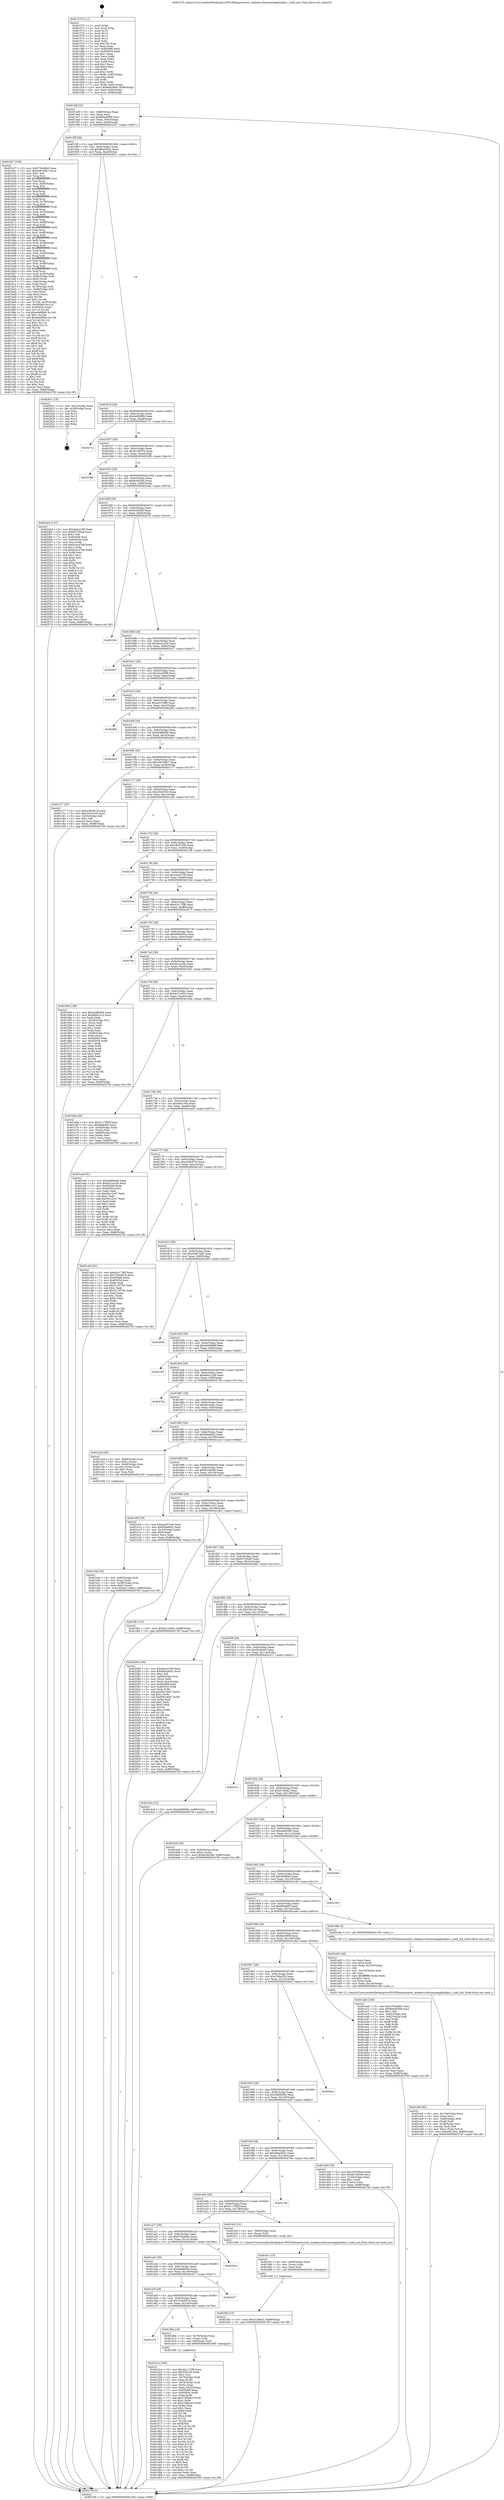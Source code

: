 digraph "0x401570" {
  label = "0x401570 (/mnt/c/Users/mathe/Desktop/tcc/POCII/binaries/extr_nodemcu-firmwareappluallex.c_luaX_init_Final-ollvm.out::main(0))"
  labelloc = "t"
  node[shape=record]

  Entry [label="",width=0.3,height=0.3,shape=circle,fillcolor=black,style=filled]
  "0x4015df" [label="{
     0x4015df [32]\l
     | [instrs]\l
     &nbsp;&nbsp;0x4015df \<+6\>: mov -0x88(%rbp),%eax\l
     &nbsp;&nbsp;0x4015e5 \<+2\>: mov %eax,%ecx\l
     &nbsp;&nbsp;0x4015e7 \<+6\>: sub $0x804e8389,%ecx\l
     &nbsp;&nbsp;0x4015ed \<+6\>: mov %eax,-0x9c(%rbp)\l
     &nbsp;&nbsp;0x4015f3 \<+6\>: mov %ecx,-0xa0(%rbp)\l
     &nbsp;&nbsp;0x4015f9 \<+6\>: je 0000000000401b27 \<main+0x5b7\>\l
  }"]
  "0x401b27" [label="{
     0x401b27 [336]\l
     | [instrs]\l
     &nbsp;&nbsp;0x401b27 \<+5\>: mov $0x576cb6b0,%eax\l
     &nbsp;&nbsp;0x401b2c \<+5\>: mov $0xb3b7d9e7,%ecx\l
     &nbsp;&nbsp;0x401b31 \<+2\>: mov $0x1,%dl\l
     &nbsp;&nbsp;0x401b33 \<+3\>: mov %rsp,%rsi\l
     &nbsp;&nbsp;0x401b36 \<+4\>: add $0xfffffffffffffff0,%rsi\l
     &nbsp;&nbsp;0x401b3a \<+3\>: mov %rsi,%rsp\l
     &nbsp;&nbsp;0x401b3d \<+4\>: mov %rsi,-0x80(%rbp)\l
     &nbsp;&nbsp;0x401b41 \<+3\>: mov %rsp,%rsi\l
     &nbsp;&nbsp;0x401b44 \<+4\>: add $0xfffffffffffffff0,%rsi\l
     &nbsp;&nbsp;0x401b48 \<+3\>: mov %rsi,%rsp\l
     &nbsp;&nbsp;0x401b4b \<+3\>: mov %rsp,%rdi\l
     &nbsp;&nbsp;0x401b4e \<+4\>: add $0xfffffffffffffff0,%rdi\l
     &nbsp;&nbsp;0x401b52 \<+3\>: mov %rdi,%rsp\l
     &nbsp;&nbsp;0x401b55 \<+4\>: mov %rdi,-0x78(%rbp)\l
     &nbsp;&nbsp;0x401b59 \<+3\>: mov %rsp,%rdi\l
     &nbsp;&nbsp;0x401b5c \<+4\>: add $0xfffffffffffffff0,%rdi\l
     &nbsp;&nbsp;0x401b60 \<+3\>: mov %rdi,%rsp\l
     &nbsp;&nbsp;0x401b63 \<+4\>: mov %rdi,-0x70(%rbp)\l
     &nbsp;&nbsp;0x401b67 \<+3\>: mov %rsp,%rdi\l
     &nbsp;&nbsp;0x401b6a \<+4\>: add $0xfffffffffffffff0,%rdi\l
     &nbsp;&nbsp;0x401b6e \<+3\>: mov %rdi,%rsp\l
     &nbsp;&nbsp;0x401b71 \<+4\>: mov %rdi,-0x68(%rbp)\l
     &nbsp;&nbsp;0x401b75 \<+3\>: mov %rsp,%rdi\l
     &nbsp;&nbsp;0x401b78 \<+4\>: add $0xfffffffffffffff0,%rdi\l
     &nbsp;&nbsp;0x401b7c \<+3\>: mov %rdi,%rsp\l
     &nbsp;&nbsp;0x401b7f \<+4\>: mov %rdi,-0x60(%rbp)\l
     &nbsp;&nbsp;0x401b83 \<+3\>: mov %rsp,%rdi\l
     &nbsp;&nbsp;0x401b86 \<+4\>: add $0xfffffffffffffff0,%rdi\l
     &nbsp;&nbsp;0x401b8a \<+3\>: mov %rdi,%rsp\l
     &nbsp;&nbsp;0x401b8d \<+4\>: mov %rdi,-0x58(%rbp)\l
     &nbsp;&nbsp;0x401b91 \<+3\>: mov %rsp,%rdi\l
     &nbsp;&nbsp;0x401b94 \<+4\>: add $0xfffffffffffffff0,%rdi\l
     &nbsp;&nbsp;0x401b98 \<+3\>: mov %rdi,%rsp\l
     &nbsp;&nbsp;0x401b9b \<+4\>: mov %rdi,-0x50(%rbp)\l
     &nbsp;&nbsp;0x401b9f \<+3\>: mov %rsp,%rdi\l
     &nbsp;&nbsp;0x401ba2 \<+4\>: add $0xfffffffffffffff0,%rdi\l
     &nbsp;&nbsp;0x401ba6 \<+3\>: mov %rdi,%rsp\l
     &nbsp;&nbsp;0x401ba9 \<+4\>: mov %rdi,-0x48(%rbp)\l
     &nbsp;&nbsp;0x401bad \<+3\>: mov %rsp,%rdi\l
     &nbsp;&nbsp;0x401bb0 \<+4\>: add $0xfffffffffffffff0,%rdi\l
     &nbsp;&nbsp;0x401bb4 \<+3\>: mov %rdi,%rsp\l
     &nbsp;&nbsp;0x401bb7 \<+4\>: mov %rdi,-0x40(%rbp)\l
     &nbsp;&nbsp;0x401bbb \<+4\>: mov -0x80(%rbp),%rdi\l
     &nbsp;&nbsp;0x401bbf \<+6\>: movl $0x0,(%rdi)\l
     &nbsp;&nbsp;0x401bc5 \<+7\>: mov -0x8c(%rbp),%r8d\l
     &nbsp;&nbsp;0x401bcc \<+3\>: mov %r8d,(%rsi)\l
     &nbsp;&nbsp;0x401bcf \<+4\>: mov -0x78(%rbp),%rdi\l
     &nbsp;&nbsp;0x401bd3 \<+7\>: mov -0x98(%rbp),%r9\l
     &nbsp;&nbsp;0x401bda \<+3\>: mov %r9,(%rdi)\l
     &nbsp;&nbsp;0x401bdd \<+3\>: cmpl $0x2,(%rsi)\l
     &nbsp;&nbsp;0x401be0 \<+4\>: setne %r10b\l
     &nbsp;&nbsp;0x401be4 \<+4\>: and $0x1,%r10b\l
     &nbsp;&nbsp;0x401be8 \<+4\>: mov %r10b,-0x35(%rbp)\l
     &nbsp;&nbsp;0x401bec \<+8\>: mov 0x405068,%r11d\l
     &nbsp;&nbsp;0x401bf4 \<+7\>: mov 0x405054,%ebx\l
     &nbsp;&nbsp;0x401bfb \<+3\>: mov %r11d,%r14d\l
     &nbsp;&nbsp;0x401bfe \<+7\>: sub $0xeda98bfc,%r14d\l
     &nbsp;&nbsp;0x401c05 \<+4\>: sub $0x1,%r14d\l
     &nbsp;&nbsp;0x401c09 \<+7\>: add $0xeda98bfc,%r14d\l
     &nbsp;&nbsp;0x401c10 \<+4\>: imul %r14d,%r11d\l
     &nbsp;&nbsp;0x401c14 \<+4\>: and $0x1,%r11d\l
     &nbsp;&nbsp;0x401c18 \<+4\>: cmp $0x0,%r11d\l
     &nbsp;&nbsp;0x401c1c \<+4\>: sete %r10b\l
     &nbsp;&nbsp;0x401c20 \<+3\>: cmp $0xa,%ebx\l
     &nbsp;&nbsp;0x401c23 \<+4\>: setl %r15b\l
     &nbsp;&nbsp;0x401c27 \<+3\>: mov %r10b,%r12b\l
     &nbsp;&nbsp;0x401c2a \<+4\>: xor $0xff,%r12b\l
     &nbsp;&nbsp;0x401c2e \<+3\>: mov %r15b,%r13b\l
     &nbsp;&nbsp;0x401c31 \<+4\>: xor $0xff,%r13b\l
     &nbsp;&nbsp;0x401c35 \<+3\>: xor $0x1,%dl\l
     &nbsp;&nbsp;0x401c38 \<+3\>: mov %r12b,%sil\l
     &nbsp;&nbsp;0x401c3b \<+4\>: and $0xff,%sil\l
     &nbsp;&nbsp;0x401c3f \<+3\>: and %dl,%r10b\l
     &nbsp;&nbsp;0x401c42 \<+3\>: mov %r13b,%dil\l
     &nbsp;&nbsp;0x401c45 \<+4\>: and $0xff,%dil\l
     &nbsp;&nbsp;0x401c49 \<+3\>: and %dl,%r15b\l
     &nbsp;&nbsp;0x401c4c \<+3\>: or %r10b,%sil\l
     &nbsp;&nbsp;0x401c4f \<+3\>: or %r15b,%dil\l
     &nbsp;&nbsp;0x401c52 \<+3\>: xor %dil,%sil\l
     &nbsp;&nbsp;0x401c55 \<+3\>: or %r13b,%r12b\l
     &nbsp;&nbsp;0x401c58 \<+4\>: xor $0xff,%r12b\l
     &nbsp;&nbsp;0x401c5c \<+3\>: or $0x1,%dl\l
     &nbsp;&nbsp;0x401c5f \<+3\>: and %dl,%r12b\l
     &nbsp;&nbsp;0x401c62 \<+3\>: or %r12b,%sil\l
     &nbsp;&nbsp;0x401c65 \<+4\>: test $0x1,%sil\l
     &nbsp;&nbsp;0x401c69 \<+3\>: cmovne %ecx,%eax\l
     &nbsp;&nbsp;0x401c6c \<+6\>: mov %eax,-0x88(%rbp)\l
     &nbsp;&nbsp;0x401c72 \<+5\>: jmp 000000000040276f \<main+0x11ff\>\l
  }"]
  "0x4015ff" [label="{
     0x4015ff [28]\l
     | [instrs]\l
     &nbsp;&nbsp;0x4015ff \<+5\>: jmp 0000000000401604 \<main+0x94\>\l
     &nbsp;&nbsp;0x401604 \<+6\>: mov -0x9c(%rbp),%eax\l
     &nbsp;&nbsp;0x40160a \<+5\>: sub $0x86a540a2,%eax\l
     &nbsp;&nbsp;0x40160f \<+6\>: mov %eax,-0xa4(%rbp)\l
     &nbsp;&nbsp;0x401615 \<+6\>: je 000000000040261c \<main+0x10ac\>\l
  }"]
  Exit [label="",width=0.3,height=0.3,shape=circle,fillcolor=black,style=filled,peripheries=2]
  "0x40261c" [label="{
     0x40261c [18]\l
     | [instrs]\l
     &nbsp;&nbsp;0x40261c \<+3\>: mov -0x2c(%rbp),%eax\l
     &nbsp;&nbsp;0x40261f \<+4\>: lea -0x28(%rbp),%rsp\l
     &nbsp;&nbsp;0x402623 \<+1\>: pop %rbx\l
     &nbsp;&nbsp;0x402624 \<+2\>: pop %r12\l
     &nbsp;&nbsp;0x402626 \<+2\>: pop %r13\l
     &nbsp;&nbsp;0x402628 \<+2\>: pop %r14\l
     &nbsp;&nbsp;0x40262a \<+2\>: pop %r15\l
     &nbsp;&nbsp;0x40262c \<+1\>: pop %rbp\l
     &nbsp;&nbsp;0x40262d \<+1\>: ret\l
  }"]
  "0x40161b" [label="{
     0x40161b [28]\l
     | [instrs]\l
     &nbsp;&nbsp;0x40161b \<+5\>: jmp 0000000000401620 \<main+0xb0\>\l
     &nbsp;&nbsp;0x401620 \<+6\>: mov -0x9c(%rbp),%eax\l
     &nbsp;&nbsp;0x401626 \<+5\>: sub $0x8a906f8b,%eax\l
     &nbsp;&nbsp;0x40162b \<+6\>: mov %eax,-0xa8(%rbp)\l
     &nbsp;&nbsp;0x401631 \<+6\>: je 000000000040271c \<main+0x11ac\>\l
  }"]
  "0x401fdb" [label="{
     0x401fdb [15]\l
     | [instrs]\l
     &nbsp;&nbsp;0x401fdb \<+10\>: movl $0x4139eb2,-0x88(%rbp)\l
     &nbsp;&nbsp;0x401fe5 \<+5\>: jmp 000000000040276f \<main+0x11ff\>\l
  }"]
  "0x40271c" [label="{
     0x40271c\l
  }", style=dashed]
  "0x401637" [label="{
     0x401637 [28]\l
     | [instrs]\l
     &nbsp;&nbsp;0x401637 \<+5\>: jmp 000000000040163c \<main+0xcc\>\l
     &nbsp;&nbsp;0x40163c \<+6\>: mov -0x9c(%rbp),%eax\l
     &nbsp;&nbsp;0x401642 \<+5\>: sub $0x8c20f253,%eax\l
     &nbsp;&nbsp;0x401647 \<+6\>: mov %eax,-0xac(%rbp)\l
     &nbsp;&nbsp;0x40164d \<+6\>: je 0000000000402386 \<main+0xe16\>\l
  }"]
  "0x401fcc" [label="{
     0x401fcc [15]\l
     | [instrs]\l
     &nbsp;&nbsp;0x401fcc \<+4\>: mov -0x60(%rbp),%rax\l
     &nbsp;&nbsp;0x401fd0 \<+3\>: mov (%rax),%rax\l
     &nbsp;&nbsp;0x401fd3 \<+3\>: mov %rax,%rdi\l
     &nbsp;&nbsp;0x401fd6 \<+5\>: call 0000000000401030 \<free@plt\>\l
     | [calls]\l
     &nbsp;&nbsp;0x401030 \{1\} (unknown)\l
  }"]
  "0x402386" [label="{
     0x402386\l
  }", style=dashed]
  "0x401653" [label="{
     0x401653 [28]\l
     | [instrs]\l
     &nbsp;&nbsp;0x401653 \<+5\>: jmp 0000000000401658 \<main+0xe8\>\l
     &nbsp;&nbsp;0x401658 \<+6\>: mov -0x9c(%rbp),%eax\l
     &nbsp;&nbsp;0x40165e \<+5\>: sub $0x8cd424fa,%eax\l
     &nbsp;&nbsp;0x401663 \<+6\>: mov %eax,-0xb0(%rbp)\l
     &nbsp;&nbsp;0x401669 \<+6\>: je 00000000004024ed \<main+0xf7d\>\l
  }"]
  "0x401ebf" [label="{
     0x401ebf [42]\l
     | [instrs]\l
     &nbsp;&nbsp;0x401ebf \<+6\>: mov -0x154(%rbp),%ecx\l
     &nbsp;&nbsp;0x401ec5 \<+3\>: imul %eax,%ecx\l
     &nbsp;&nbsp;0x401ec8 \<+4\>: mov -0x60(%rbp),%rdi\l
     &nbsp;&nbsp;0x401ecc \<+3\>: mov (%rdi),%rdi\l
     &nbsp;&nbsp;0x401ecf \<+4\>: mov -0x58(%rbp),%r8\l
     &nbsp;&nbsp;0x401ed3 \<+3\>: movslq (%r8),%r8\l
     &nbsp;&nbsp;0x401ed6 \<+4\>: mov %ecx,(%rdi,%r8,4)\l
     &nbsp;&nbsp;0x401eda \<+10\>: movl $0xe041cfce,-0x88(%rbp)\l
     &nbsp;&nbsp;0x401ee4 \<+5\>: jmp 000000000040276f \<main+0x11ff\>\l
  }"]
  "0x4024ed" [label="{
     0x4024ed [147]\l
     | [instrs]\l
     &nbsp;&nbsp;0x4024ed \<+5\>: mov $0xeb4c2189,%eax\l
     &nbsp;&nbsp;0x4024f2 \<+5\>: mov $0xfd7530a0,%ecx\l
     &nbsp;&nbsp;0x4024f7 \<+2\>: mov $0x1,%dl\l
     &nbsp;&nbsp;0x4024f9 \<+7\>: mov 0x405068,%esi\l
     &nbsp;&nbsp;0x402500 \<+7\>: mov 0x405054,%edi\l
     &nbsp;&nbsp;0x402507 \<+3\>: mov %esi,%r8d\l
     &nbsp;&nbsp;0x40250a \<+7\>: add $0xb24c4768,%r8d\l
     &nbsp;&nbsp;0x402511 \<+4\>: sub $0x1,%r8d\l
     &nbsp;&nbsp;0x402515 \<+7\>: sub $0xb24c4768,%r8d\l
     &nbsp;&nbsp;0x40251c \<+4\>: imul %r8d,%esi\l
     &nbsp;&nbsp;0x402520 \<+3\>: and $0x1,%esi\l
     &nbsp;&nbsp;0x402523 \<+3\>: cmp $0x0,%esi\l
     &nbsp;&nbsp;0x402526 \<+4\>: sete %r9b\l
     &nbsp;&nbsp;0x40252a \<+3\>: cmp $0xa,%edi\l
     &nbsp;&nbsp;0x40252d \<+4\>: setl %r10b\l
     &nbsp;&nbsp;0x402531 \<+3\>: mov %r9b,%r11b\l
     &nbsp;&nbsp;0x402534 \<+4\>: xor $0xff,%r11b\l
     &nbsp;&nbsp;0x402538 \<+3\>: mov %r10b,%bl\l
     &nbsp;&nbsp;0x40253b \<+3\>: xor $0xff,%bl\l
     &nbsp;&nbsp;0x40253e \<+3\>: xor $0x0,%dl\l
     &nbsp;&nbsp;0x402541 \<+3\>: mov %r11b,%r14b\l
     &nbsp;&nbsp;0x402544 \<+4\>: and $0x0,%r14b\l
     &nbsp;&nbsp;0x402548 \<+3\>: and %dl,%r9b\l
     &nbsp;&nbsp;0x40254b \<+3\>: mov %bl,%r15b\l
     &nbsp;&nbsp;0x40254e \<+4\>: and $0x0,%r15b\l
     &nbsp;&nbsp;0x402552 \<+3\>: and %dl,%r10b\l
     &nbsp;&nbsp;0x402555 \<+3\>: or %r9b,%r14b\l
     &nbsp;&nbsp;0x402558 \<+3\>: or %r10b,%r15b\l
     &nbsp;&nbsp;0x40255b \<+3\>: xor %r15b,%r14b\l
     &nbsp;&nbsp;0x40255e \<+3\>: or %bl,%r11b\l
     &nbsp;&nbsp;0x402561 \<+4\>: xor $0xff,%r11b\l
     &nbsp;&nbsp;0x402565 \<+3\>: or $0x0,%dl\l
     &nbsp;&nbsp;0x402568 \<+3\>: and %dl,%r11b\l
     &nbsp;&nbsp;0x40256b \<+3\>: or %r11b,%r14b\l
     &nbsp;&nbsp;0x40256e \<+4\>: test $0x1,%r14b\l
     &nbsp;&nbsp;0x402572 \<+3\>: cmovne %ecx,%eax\l
     &nbsp;&nbsp;0x402575 \<+6\>: mov %eax,-0x88(%rbp)\l
     &nbsp;&nbsp;0x40257b \<+5\>: jmp 000000000040276f \<main+0x11ff\>\l
  }"]
  "0x40166f" [label="{
     0x40166f [28]\l
     | [instrs]\l
     &nbsp;&nbsp;0x40166f \<+5\>: jmp 0000000000401674 \<main+0x104\>\l
     &nbsp;&nbsp;0x401674 \<+6\>: mov -0x9c(%rbp),%eax\l
     &nbsp;&nbsp;0x40167a \<+5\>: sub $0x8e3f18ef,%eax\l
     &nbsp;&nbsp;0x40167f \<+6\>: mov %eax,-0xb4(%rbp)\l
     &nbsp;&nbsp;0x401685 \<+6\>: je 0000000000402234 \<main+0xcc4\>\l
  }"]
  "0x401e93" [label="{
     0x401e93 [44]\l
     | [instrs]\l
     &nbsp;&nbsp;0x401e93 \<+2\>: xor %ecx,%ecx\l
     &nbsp;&nbsp;0x401e95 \<+5\>: mov $0x2,%edx\l
     &nbsp;&nbsp;0x401e9a \<+6\>: mov %edx,-0x150(%rbp)\l
     &nbsp;&nbsp;0x401ea0 \<+1\>: cltd\l
     &nbsp;&nbsp;0x401ea1 \<+6\>: mov -0x150(%rbp),%esi\l
     &nbsp;&nbsp;0x401ea7 \<+2\>: idiv %esi\l
     &nbsp;&nbsp;0x401ea9 \<+6\>: imul $0xfffffffe,%edx,%edx\l
     &nbsp;&nbsp;0x401eaf \<+3\>: sub $0x1,%ecx\l
     &nbsp;&nbsp;0x401eb2 \<+2\>: sub %ecx,%edx\l
     &nbsp;&nbsp;0x401eb4 \<+6\>: mov %edx,-0x154(%rbp)\l
     &nbsp;&nbsp;0x401eba \<+5\>: call 0000000000401160 \<next_i\>\l
     | [calls]\l
     &nbsp;&nbsp;0x401160 \{1\} (/mnt/c/Users/mathe/Desktop/tcc/POCII/binaries/extr_nodemcu-firmwareappluallex.c_luaX_init_Final-ollvm.out::next_i)\l
  }"]
  "0x402234" [label="{
     0x402234\l
  }", style=dashed]
  "0x40168b" [label="{
     0x40168b [28]\l
     | [instrs]\l
     &nbsp;&nbsp;0x40168b \<+5\>: jmp 0000000000401690 \<main+0x120\>\l
     &nbsp;&nbsp;0x401690 \<+6\>: mov -0x9c(%rbp),%eax\l
     &nbsp;&nbsp;0x401696 \<+5\>: sub $0x8eca2a34,%eax\l
     &nbsp;&nbsp;0x40169b \<+6\>: mov %eax,-0xb8(%rbp)\l
     &nbsp;&nbsp;0x4016a1 \<+6\>: je 0000000000402027 \<main+0xab7\>\l
  }"]
  "0x401e4a" [label="{
     0x401e4a [32]\l
     | [instrs]\l
     &nbsp;&nbsp;0x401e4a \<+4\>: mov -0x60(%rbp),%rdi\l
     &nbsp;&nbsp;0x401e4e \<+3\>: mov %rax,(%rdi)\l
     &nbsp;&nbsp;0x401e51 \<+4\>: mov -0x58(%rbp),%rax\l
     &nbsp;&nbsp;0x401e55 \<+6\>: movl $0x0,(%rax)\l
     &nbsp;&nbsp;0x401e5b \<+10\>: movl $0xdc11a922,-0x88(%rbp)\l
     &nbsp;&nbsp;0x401e65 \<+5\>: jmp 000000000040276f \<main+0x11ff\>\l
  }"]
  "0x402027" [label="{
     0x402027\l
  }", style=dashed]
  "0x4016a7" [label="{
     0x4016a7 [28]\l
     | [instrs]\l
     &nbsp;&nbsp;0x4016a7 \<+5\>: jmp 00000000004016ac \<main+0x13c\>\l
     &nbsp;&nbsp;0x4016ac \<+6\>: mov -0x9c(%rbp),%eax\l
     &nbsp;&nbsp;0x4016b2 \<+5\>: sub $0xa2ce03f9,%eax\l
     &nbsp;&nbsp;0x4016b7 \<+6\>: mov %eax,-0xbc(%rbp)\l
     &nbsp;&nbsp;0x4016bd \<+6\>: je 00000000004024c5 \<main+0xf55\>\l
  }"]
  "0x401d1e" [label="{
     0x401d1e [166]\l
     | [instrs]\l
     &nbsp;&nbsp;0x401d1e \<+5\>: mov $0xd2c172f8,%ecx\l
     &nbsp;&nbsp;0x401d23 \<+5\>: mov $0x55b164,%edx\l
     &nbsp;&nbsp;0x401d28 \<+3\>: mov $0x1,%sil\l
     &nbsp;&nbsp;0x401d2b \<+4\>: mov -0x70(%rbp),%rdi\l
     &nbsp;&nbsp;0x401d2f \<+2\>: mov %eax,(%rdi)\l
     &nbsp;&nbsp;0x401d31 \<+4\>: mov -0x70(%rbp),%rdi\l
     &nbsp;&nbsp;0x401d35 \<+2\>: mov (%rdi),%eax\l
     &nbsp;&nbsp;0x401d37 \<+3\>: mov %eax,-0x34(%rbp)\l
     &nbsp;&nbsp;0x401d3a \<+7\>: mov 0x405068,%eax\l
     &nbsp;&nbsp;0x401d41 \<+8\>: mov 0x405054,%r8d\l
     &nbsp;&nbsp;0x401d49 \<+3\>: mov %eax,%r9d\l
     &nbsp;&nbsp;0x401d4c \<+7\>: add $0x278fede3,%r9d\l
     &nbsp;&nbsp;0x401d53 \<+4\>: sub $0x1,%r9d\l
     &nbsp;&nbsp;0x401d57 \<+7\>: sub $0x278fede3,%r9d\l
     &nbsp;&nbsp;0x401d5e \<+4\>: imul %r9d,%eax\l
     &nbsp;&nbsp;0x401d62 \<+3\>: and $0x1,%eax\l
     &nbsp;&nbsp;0x401d65 \<+3\>: cmp $0x0,%eax\l
     &nbsp;&nbsp;0x401d68 \<+4\>: sete %r10b\l
     &nbsp;&nbsp;0x401d6c \<+4\>: cmp $0xa,%r8d\l
     &nbsp;&nbsp;0x401d70 \<+4\>: setl %r11b\l
     &nbsp;&nbsp;0x401d74 \<+3\>: mov %r10b,%bl\l
     &nbsp;&nbsp;0x401d77 \<+3\>: xor $0xff,%bl\l
     &nbsp;&nbsp;0x401d7a \<+3\>: mov %r11b,%r14b\l
     &nbsp;&nbsp;0x401d7d \<+4\>: xor $0xff,%r14b\l
     &nbsp;&nbsp;0x401d81 \<+4\>: xor $0x0,%sil\l
     &nbsp;&nbsp;0x401d85 \<+3\>: mov %bl,%r15b\l
     &nbsp;&nbsp;0x401d88 \<+4\>: and $0x0,%r15b\l
     &nbsp;&nbsp;0x401d8c \<+3\>: and %sil,%r10b\l
     &nbsp;&nbsp;0x401d8f \<+3\>: mov %r14b,%r12b\l
     &nbsp;&nbsp;0x401d92 \<+4\>: and $0x0,%r12b\l
     &nbsp;&nbsp;0x401d96 \<+3\>: and %sil,%r11b\l
     &nbsp;&nbsp;0x401d99 \<+3\>: or %r10b,%r15b\l
     &nbsp;&nbsp;0x401d9c \<+3\>: or %r11b,%r12b\l
     &nbsp;&nbsp;0x401d9f \<+3\>: xor %r12b,%r15b\l
     &nbsp;&nbsp;0x401da2 \<+3\>: or %r14b,%bl\l
     &nbsp;&nbsp;0x401da5 \<+3\>: xor $0xff,%bl\l
     &nbsp;&nbsp;0x401da8 \<+4\>: or $0x0,%sil\l
     &nbsp;&nbsp;0x401dac \<+3\>: and %sil,%bl\l
     &nbsp;&nbsp;0x401daf \<+3\>: or %bl,%r15b\l
     &nbsp;&nbsp;0x401db2 \<+4\>: test $0x1,%r15b\l
     &nbsp;&nbsp;0x401db6 \<+3\>: cmovne %edx,%ecx\l
     &nbsp;&nbsp;0x401db9 \<+6\>: mov %ecx,-0x88(%rbp)\l
     &nbsp;&nbsp;0x401dbf \<+5\>: jmp 000000000040276f \<main+0x11ff\>\l
  }"]
  "0x4024c5" [label="{
     0x4024c5\l
  }", style=dashed]
  "0x4016c3" [label="{
     0x4016c3 [28]\l
     | [instrs]\l
     &nbsp;&nbsp;0x4016c3 \<+5\>: jmp 00000000004016c8 \<main+0x158\>\l
     &nbsp;&nbsp;0x4016c8 \<+6\>: mov -0x9c(%rbp),%eax\l
     &nbsp;&nbsp;0x4016ce \<+5\>: sub $0xac07cdf8,%eax\l
     &nbsp;&nbsp;0x4016d3 \<+6\>: mov %eax,-0xc0(%rbp)\l
     &nbsp;&nbsp;0x4016d9 \<+6\>: je 00000000004026f2 \<main+0x1182\>\l
  }"]
  "0x401a7b" [label="{
     0x401a7b\l
  }", style=dashed]
  "0x4026f2" [label="{
     0x4026f2\l
  }", style=dashed]
  "0x4016df" [label="{
     0x4016df [28]\l
     | [instrs]\l
     &nbsp;&nbsp;0x4016df \<+5\>: jmp 00000000004016e4 \<main+0x174\>\l
     &nbsp;&nbsp;0x4016e4 \<+6\>: mov -0x9c(%rbp),%eax\l
     &nbsp;&nbsp;0x4016ea \<+5\>: sub $0xb28f84b9,%eax\l
     &nbsp;&nbsp;0x4016ef \<+6\>: mov %eax,-0xc4(%rbp)\l
     &nbsp;&nbsp;0x4016f5 \<+6\>: je 00000000004026a3 \<main+0x1133\>\l
  }"]
  "0x401d0e" [label="{
     0x401d0e [16]\l
     | [instrs]\l
     &nbsp;&nbsp;0x401d0e \<+4\>: mov -0x78(%rbp),%rax\l
     &nbsp;&nbsp;0x401d12 \<+3\>: mov (%rax),%rax\l
     &nbsp;&nbsp;0x401d15 \<+4\>: mov 0x8(%rax),%rdi\l
     &nbsp;&nbsp;0x401d19 \<+5\>: call 0000000000401060 \<atoi@plt\>\l
     | [calls]\l
     &nbsp;&nbsp;0x401060 \{1\} (unknown)\l
  }"]
  "0x4026a3" [label="{
     0x4026a3\l
  }", style=dashed]
  "0x4016fb" [label="{
     0x4016fb [28]\l
     | [instrs]\l
     &nbsp;&nbsp;0x4016fb \<+5\>: jmp 0000000000401700 \<main+0x190\>\l
     &nbsp;&nbsp;0x401700 \<+6\>: mov -0x9c(%rbp),%eax\l
     &nbsp;&nbsp;0x401706 \<+5\>: sub $0xb3b7d9e7,%eax\l
     &nbsp;&nbsp;0x40170b \<+6\>: mov %eax,-0xc8(%rbp)\l
     &nbsp;&nbsp;0x401711 \<+6\>: je 0000000000401c77 \<main+0x707\>\l
  }"]
  "0x401a5f" [label="{
     0x401a5f [28]\l
     | [instrs]\l
     &nbsp;&nbsp;0x401a5f \<+5\>: jmp 0000000000401a64 \<main+0x4f4\>\l
     &nbsp;&nbsp;0x401a64 \<+6\>: mov -0x9c(%rbp),%eax\l
     &nbsp;&nbsp;0x401a6a \<+5\>: sub $0x702e9d74,%eax\l
     &nbsp;&nbsp;0x401a6f \<+6\>: mov %eax,-0x144(%rbp)\l
     &nbsp;&nbsp;0x401a75 \<+6\>: je 0000000000401d0e \<main+0x79e\>\l
  }"]
  "0x401c77" [label="{
     0x401c77 [30]\l
     | [instrs]\l
     &nbsp;&nbsp;0x401c77 \<+5\>: mov $0xe2564b7d,%eax\l
     &nbsp;&nbsp;0x401c7c \<+5\>: mov $0xc53c01b5,%ecx\l
     &nbsp;&nbsp;0x401c81 \<+3\>: mov -0x35(%rbp),%dl\l
     &nbsp;&nbsp;0x401c84 \<+3\>: test $0x1,%dl\l
     &nbsp;&nbsp;0x401c87 \<+3\>: cmovne %ecx,%eax\l
     &nbsp;&nbsp;0x401c8a \<+6\>: mov %eax,-0x88(%rbp)\l
     &nbsp;&nbsp;0x401c90 \<+5\>: jmp 000000000040276f \<main+0x11ff\>\l
  }"]
  "0x401717" [label="{
     0x401717 [28]\l
     | [instrs]\l
     &nbsp;&nbsp;0x401717 \<+5\>: jmp 000000000040171c \<main+0x1ac\>\l
     &nbsp;&nbsp;0x40171c \<+6\>: mov -0x9c(%rbp),%eax\l
     &nbsp;&nbsp;0x401722 \<+5\>: sub $0xc53c01b5,%eax\l
     &nbsp;&nbsp;0x401727 \<+6\>: mov %eax,-0xcc(%rbp)\l
     &nbsp;&nbsp;0x40172d \<+6\>: je 0000000000401c95 \<main+0x725\>\l
  }"]
  "0x402437" [label="{
     0x402437\l
  }", style=dashed]
  "0x401c95" [label="{
     0x401c95\l
  }", style=dashed]
  "0x401733" [label="{
     0x401733 [28]\l
     | [instrs]\l
     &nbsp;&nbsp;0x401733 \<+5\>: jmp 0000000000401738 \<main+0x1c8\>\l
     &nbsp;&nbsp;0x401738 \<+6\>: mov -0x9c(%rbp),%eax\l
     &nbsp;&nbsp;0x40173e \<+5\>: sub $0xc8c67026,%eax\l
     &nbsp;&nbsp;0x401743 \<+6\>: mov %eax,-0xd0(%rbp)\l
     &nbsp;&nbsp;0x401749 \<+6\>: je 00000000004021d9 \<main+0xc69\>\l
  }"]
  "0x401a43" [label="{
     0x401a43 [28]\l
     | [instrs]\l
     &nbsp;&nbsp;0x401a43 \<+5\>: jmp 0000000000401a48 \<main+0x4d8\>\l
     &nbsp;&nbsp;0x401a48 \<+6\>: mov -0x9c(%rbp),%eax\l
     &nbsp;&nbsp;0x401a4e \<+5\>: sub $0x6a49a82a,%eax\l
     &nbsp;&nbsp;0x401a53 \<+6\>: mov %eax,-0x140(%rbp)\l
     &nbsp;&nbsp;0x401a59 \<+6\>: je 0000000000402437 \<main+0xec7\>\l
  }"]
  "0x4021d9" [label="{
     0x4021d9\l
  }", style=dashed]
  "0x40174f" [label="{
     0x40174f [28]\l
     | [instrs]\l
     &nbsp;&nbsp;0x40174f \<+5\>: jmp 0000000000401754 \<main+0x1e4\>\l
     &nbsp;&nbsp;0x401754 \<+6\>: mov -0x9c(%rbp),%eax\l
     &nbsp;&nbsp;0x40175a \<+5\>: sub $0xcae4274f,%eax\l
     &nbsp;&nbsp;0x40175f \<+6\>: mov %eax,-0xd4(%rbp)\l
     &nbsp;&nbsp;0x401765 \<+6\>: je 00000000004023a4 \<main+0xe34\>\l
  }"]
  "0x40262e" [label="{
     0x40262e\l
  }", style=dashed]
  "0x4023a4" [label="{
     0x4023a4\l
  }", style=dashed]
  "0x40176b" [label="{
     0x40176b [28]\l
     | [instrs]\l
     &nbsp;&nbsp;0x40176b \<+5\>: jmp 0000000000401770 \<main+0x200\>\l
     &nbsp;&nbsp;0x401770 \<+6\>: mov -0x9c(%rbp),%eax\l
     &nbsp;&nbsp;0x401776 \<+5\>: sub $0xd2c172f8,%eax\l
     &nbsp;&nbsp;0x40177b \<+6\>: mov %eax,-0xd8(%rbp)\l
     &nbsp;&nbsp;0x401781 \<+6\>: je 0000000000402673 \<main+0x1103\>\l
  }"]
  "0x401a27" [label="{
     0x401a27 [28]\l
     | [instrs]\l
     &nbsp;&nbsp;0x401a27 \<+5\>: jmp 0000000000401a2c \<main+0x4bc\>\l
     &nbsp;&nbsp;0x401a2c \<+6\>: mov -0x9c(%rbp),%eax\l
     &nbsp;&nbsp;0x401a32 \<+5\>: sub $0x576cb6b0,%eax\l
     &nbsp;&nbsp;0x401a37 \<+6\>: mov %eax,-0x13c(%rbp)\l
     &nbsp;&nbsp;0x401a3d \<+6\>: je 000000000040262e \<main+0x10be\>\l
  }"]
  "0x402673" [label="{
     0x402673\l
  }", style=dashed]
  "0x401787" [label="{
     0x401787 [28]\l
     | [instrs]\l
     &nbsp;&nbsp;0x401787 \<+5\>: jmp 000000000040178c \<main+0x21c\>\l
     &nbsp;&nbsp;0x40178c \<+6\>: mov -0x9c(%rbp),%eax\l
     &nbsp;&nbsp;0x401792 \<+5\>: sub $0xd49be83e,%eax\l
     &nbsp;&nbsp;0x401797 \<+6\>: mov %eax,-0xdc(%rbp)\l
     &nbsp;&nbsp;0x40179d \<+6\>: je 0000000000401fea \<main+0xa7a\>\l
  }"]
  "0x401fc0" [label="{
     0x401fc0 [12]\l
     | [instrs]\l
     &nbsp;&nbsp;0x401fc0 \<+4\>: mov -0x60(%rbp),%rax\l
     &nbsp;&nbsp;0x401fc4 \<+3\>: mov (%rax),%rdi\l
     &nbsp;&nbsp;0x401fc7 \<+5\>: call 0000000000401560 \<luaX_init\>\l
     | [calls]\l
     &nbsp;&nbsp;0x401560 \{1\} (/mnt/c/Users/mathe/Desktop/tcc/POCII/binaries/extr_nodemcu-firmwareappluallex.c_luaX_init_Final-ollvm.out::luaX_init)\l
  }"]
  "0x401fea" [label="{
     0x401fea\l
  }", style=dashed]
  "0x4017a3" [label="{
     0x4017a3 [28]\l
     | [instrs]\l
     &nbsp;&nbsp;0x4017a3 \<+5\>: jmp 00000000004017a8 \<main+0x238\>\l
     &nbsp;&nbsp;0x4017a8 \<+6\>: mov -0x9c(%rbp),%eax\l
     &nbsp;&nbsp;0x4017ae \<+5\>: sub $0xd51cec2b,%eax\l
     &nbsp;&nbsp;0x4017b3 \<+6\>: mov %eax,-0xe0(%rbp)\l
     &nbsp;&nbsp;0x4017b9 \<+6\>: je 0000000000401f44 \<main+0x9d4\>\l
  }"]
  "0x401a0b" [label="{
     0x401a0b [28]\l
     | [instrs]\l
     &nbsp;&nbsp;0x401a0b \<+5\>: jmp 0000000000401a10 \<main+0x4a0\>\l
     &nbsp;&nbsp;0x401a10 \<+6\>: mov -0x9c(%rbp),%eax\l
     &nbsp;&nbsp;0x401a16 \<+5\>: sub $0x5117f62f,%eax\l
     &nbsp;&nbsp;0x401a1b \<+6\>: mov %eax,-0x138(%rbp)\l
     &nbsp;&nbsp;0x401a21 \<+6\>: je 0000000000401fc0 \<main+0xa50\>\l
  }"]
  "0x401f44" [label="{
     0x401f44 [109]\l
     | [instrs]\l
     &nbsp;&nbsp;0x401f44 \<+5\>: mov $0xb28f84b9,%eax\l
     &nbsp;&nbsp;0x401f49 \<+5\>: mov $0xfd601a13,%ecx\l
     &nbsp;&nbsp;0x401f4e \<+2\>: xor %edx,%edx\l
     &nbsp;&nbsp;0x401f50 \<+4\>: mov -0x58(%rbp),%rsi\l
     &nbsp;&nbsp;0x401f54 \<+2\>: mov (%rsi),%edi\l
     &nbsp;&nbsp;0x401f56 \<+3\>: mov %edx,%r8d\l
     &nbsp;&nbsp;0x401f59 \<+4\>: sub $0x1,%r8d\l
     &nbsp;&nbsp;0x401f5d \<+3\>: sub %r8d,%edi\l
     &nbsp;&nbsp;0x401f60 \<+4\>: mov -0x58(%rbp),%rsi\l
     &nbsp;&nbsp;0x401f64 \<+2\>: mov %edi,(%rsi)\l
     &nbsp;&nbsp;0x401f66 \<+7\>: mov 0x405068,%edi\l
     &nbsp;&nbsp;0x401f6d \<+8\>: mov 0x405054,%r8d\l
     &nbsp;&nbsp;0x401f75 \<+3\>: sub $0x1,%edx\l
     &nbsp;&nbsp;0x401f78 \<+3\>: mov %edi,%r9d\l
     &nbsp;&nbsp;0x401f7b \<+3\>: add %edx,%r9d\l
     &nbsp;&nbsp;0x401f7e \<+4\>: imul %r9d,%edi\l
     &nbsp;&nbsp;0x401f82 \<+3\>: and $0x1,%edi\l
     &nbsp;&nbsp;0x401f85 \<+3\>: cmp $0x0,%edi\l
     &nbsp;&nbsp;0x401f88 \<+4\>: sete %r10b\l
     &nbsp;&nbsp;0x401f8c \<+4\>: cmp $0xa,%r8d\l
     &nbsp;&nbsp;0x401f90 \<+4\>: setl %r11b\l
     &nbsp;&nbsp;0x401f94 \<+3\>: mov %r10b,%bl\l
     &nbsp;&nbsp;0x401f97 \<+3\>: and %r11b,%bl\l
     &nbsp;&nbsp;0x401f9a \<+3\>: xor %r11b,%r10b\l
     &nbsp;&nbsp;0x401f9d \<+3\>: or %r10b,%bl\l
     &nbsp;&nbsp;0x401fa0 \<+3\>: test $0x1,%bl\l
     &nbsp;&nbsp;0x401fa3 \<+3\>: cmovne %ecx,%eax\l
     &nbsp;&nbsp;0x401fa6 \<+6\>: mov %eax,-0x88(%rbp)\l
     &nbsp;&nbsp;0x401fac \<+5\>: jmp 000000000040276f \<main+0x11ff\>\l
  }"]
  "0x4017bf" [label="{
     0x4017bf [28]\l
     | [instrs]\l
     &nbsp;&nbsp;0x4017bf \<+5\>: jmp 00000000004017c4 \<main+0x254\>\l
     &nbsp;&nbsp;0x4017c4 \<+6\>: mov -0x9c(%rbp),%eax\l
     &nbsp;&nbsp;0x4017ca \<+5\>: sub $0xdc11a922,%eax\l
     &nbsp;&nbsp;0x4017cf \<+6\>: mov %eax,-0xe4(%rbp)\l
     &nbsp;&nbsp;0x4017d5 \<+6\>: je 0000000000401e6a \<main+0x8fa\>\l
  }"]
  "0x402746" [label="{
     0x402746\l
  }", style=dashed]
  "0x401e6a" [label="{
     0x401e6a [36]\l
     | [instrs]\l
     &nbsp;&nbsp;0x401e6a \<+5\>: mov $0x5117f62f,%eax\l
     &nbsp;&nbsp;0x401e6f \<+5\>: mov $0x68ab4f3,%ecx\l
     &nbsp;&nbsp;0x401e74 \<+4\>: mov -0x58(%rbp),%rdx\l
     &nbsp;&nbsp;0x401e78 \<+2\>: mov (%rdx),%esi\l
     &nbsp;&nbsp;0x401e7a \<+4\>: mov -0x68(%rbp),%rdx\l
     &nbsp;&nbsp;0x401e7e \<+2\>: cmp (%rdx),%esi\l
     &nbsp;&nbsp;0x401e80 \<+3\>: cmovl %ecx,%eax\l
     &nbsp;&nbsp;0x401e83 \<+6\>: mov %eax,-0x88(%rbp)\l
     &nbsp;&nbsp;0x401e89 \<+5\>: jmp 000000000040276f \<main+0x11ff\>\l
  }"]
  "0x4017db" [label="{
     0x4017db [28]\l
     | [instrs]\l
     &nbsp;&nbsp;0x4017db \<+5\>: jmp 00000000004017e0 \<main+0x270\>\l
     &nbsp;&nbsp;0x4017e0 \<+6\>: mov -0x9c(%rbp),%eax\l
     &nbsp;&nbsp;0x4017e6 \<+5\>: sub $0xe041cfce,%eax\l
     &nbsp;&nbsp;0x4017eb \<+6\>: mov %eax,-0xe8(%rbp)\l
     &nbsp;&nbsp;0x4017f1 \<+6\>: je 0000000000401ee9 \<main+0x979\>\l
  }"]
  "0x4019ef" [label="{
     0x4019ef [28]\l
     | [instrs]\l
     &nbsp;&nbsp;0x4019ef \<+5\>: jmp 00000000004019f4 \<main+0x484\>\l
     &nbsp;&nbsp;0x4019f4 \<+6\>: mov -0x9c(%rbp),%eax\l
     &nbsp;&nbsp;0x4019fa \<+5\>: sub $0x4bba093c,%eax\l
     &nbsp;&nbsp;0x4019ff \<+6\>: mov %eax,-0x134(%rbp)\l
     &nbsp;&nbsp;0x401a05 \<+6\>: je 0000000000402746 \<main+0x11d6\>\l
  }"]
  "0x401ee9" [label="{
     0x401ee9 [91]\l
     | [instrs]\l
     &nbsp;&nbsp;0x401ee9 \<+5\>: mov $0xb28f84b9,%eax\l
     &nbsp;&nbsp;0x401eee \<+5\>: mov $0xd51cec2b,%ecx\l
     &nbsp;&nbsp;0x401ef3 \<+7\>: mov 0x405068,%edx\l
     &nbsp;&nbsp;0x401efa \<+7\>: mov 0x405054,%esi\l
     &nbsp;&nbsp;0x401f01 \<+2\>: mov %edx,%edi\l
     &nbsp;&nbsp;0x401f03 \<+6\>: sub $0x50cc2c47,%edi\l
     &nbsp;&nbsp;0x401f09 \<+3\>: sub $0x1,%edi\l
     &nbsp;&nbsp;0x401f0c \<+6\>: add $0x50cc2c47,%edi\l
     &nbsp;&nbsp;0x401f12 \<+3\>: imul %edi,%edx\l
     &nbsp;&nbsp;0x401f15 \<+3\>: and $0x1,%edx\l
     &nbsp;&nbsp;0x401f18 \<+3\>: cmp $0x0,%edx\l
     &nbsp;&nbsp;0x401f1b \<+4\>: sete %r8b\l
     &nbsp;&nbsp;0x401f1f \<+3\>: cmp $0xa,%esi\l
     &nbsp;&nbsp;0x401f22 \<+4\>: setl %r9b\l
     &nbsp;&nbsp;0x401f26 \<+3\>: mov %r8b,%r10b\l
     &nbsp;&nbsp;0x401f29 \<+3\>: and %r9b,%r10b\l
     &nbsp;&nbsp;0x401f2c \<+3\>: xor %r9b,%r8b\l
     &nbsp;&nbsp;0x401f2f \<+3\>: or %r8b,%r10b\l
     &nbsp;&nbsp;0x401f32 \<+4\>: test $0x1,%r10b\l
     &nbsp;&nbsp;0x401f36 \<+3\>: cmovne %ecx,%eax\l
     &nbsp;&nbsp;0x401f39 \<+6\>: mov %eax,-0x88(%rbp)\l
     &nbsp;&nbsp;0x401f3f \<+5\>: jmp 000000000040276f \<main+0x11ff\>\l
  }"]
  "0x4017f7" [label="{
     0x4017f7 [28]\l
     | [instrs]\l
     &nbsp;&nbsp;0x4017f7 \<+5\>: jmp 00000000004017fc \<main+0x28c\>\l
     &nbsp;&nbsp;0x4017fc \<+6\>: mov -0x9c(%rbp),%eax\l
     &nbsp;&nbsp;0x401802 \<+5\>: sub $0xe2564b7d,%eax\l
     &nbsp;&nbsp;0x401807 \<+6\>: mov %eax,-0xec(%rbp)\l
     &nbsp;&nbsp;0x40180d \<+6\>: je 0000000000401cb3 \<main+0x743\>\l
  }"]
  "0x401dd3" [label="{
     0x401dd3 [30]\l
     | [instrs]\l
     &nbsp;&nbsp;0x401dd3 \<+5\>: mov $0x765d5bce,%eax\l
     &nbsp;&nbsp;0x401dd8 \<+5\>: mov $0xfb10e646,%ecx\l
     &nbsp;&nbsp;0x401ddd \<+3\>: mov -0x34(%rbp),%edx\l
     &nbsp;&nbsp;0x401de0 \<+3\>: cmp $0x1,%edx\l
     &nbsp;&nbsp;0x401de3 \<+3\>: cmovl %ecx,%eax\l
     &nbsp;&nbsp;0x401de6 \<+6\>: mov %eax,-0x88(%rbp)\l
     &nbsp;&nbsp;0x401dec \<+5\>: jmp 000000000040276f \<main+0x11ff\>\l
  }"]
  "0x401cb3" [label="{
     0x401cb3 [91]\l
     | [instrs]\l
     &nbsp;&nbsp;0x401cb3 \<+5\>: mov $0xd2c172f8,%eax\l
     &nbsp;&nbsp;0x401cb8 \<+5\>: mov $0x702e9d74,%ecx\l
     &nbsp;&nbsp;0x401cbd \<+7\>: mov 0x405068,%edx\l
     &nbsp;&nbsp;0x401cc4 \<+7\>: mov 0x405054,%esi\l
     &nbsp;&nbsp;0x401ccb \<+2\>: mov %edx,%edi\l
     &nbsp;&nbsp;0x401ccd \<+6\>: sub $0x5115f75b,%edi\l
     &nbsp;&nbsp;0x401cd3 \<+3\>: sub $0x1,%edi\l
     &nbsp;&nbsp;0x401cd6 \<+6\>: add $0x5115f75b,%edi\l
     &nbsp;&nbsp;0x401cdc \<+3\>: imul %edi,%edx\l
     &nbsp;&nbsp;0x401cdf \<+3\>: and $0x1,%edx\l
     &nbsp;&nbsp;0x401ce2 \<+3\>: cmp $0x0,%edx\l
     &nbsp;&nbsp;0x401ce5 \<+4\>: sete %r8b\l
     &nbsp;&nbsp;0x401ce9 \<+3\>: cmp $0xa,%esi\l
     &nbsp;&nbsp;0x401cec \<+4\>: setl %r9b\l
     &nbsp;&nbsp;0x401cf0 \<+3\>: mov %r8b,%r10b\l
     &nbsp;&nbsp;0x401cf3 \<+3\>: and %r9b,%r10b\l
     &nbsp;&nbsp;0x401cf6 \<+3\>: xor %r9b,%r8b\l
     &nbsp;&nbsp;0x401cf9 \<+3\>: or %r8b,%r10b\l
     &nbsp;&nbsp;0x401cfc \<+4\>: test $0x1,%r10b\l
     &nbsp;&nbsp;0x401d00 \<+3\>: cmovne %ecx,%eax\l
     &nbsp;&nbsp;0x401d03 \<+6\>: mov %eax,-0x88(%rbp)\l
     &nbsp;&nbsp;0x401d09 \<+5\>: jmp 000000000040276f \<main+0x11ff\>\l
  }"]
  "0x401813" [label="{
     0x401813 [28]\l
     | [instrs]\l
     &nbsp;&nbsp;0x401813 \<+5\>: jmp 0000000000401818 \<main+0x2a8\>\l
     &nbsp;&nbsp;0x401818 \<+6\>: mov -0x9c(%rbp),%eax\l
     &nbsp;&nbsp;0x40181e \<+5\>: sub $0xe3e872a8,%eax\l
     &nbsp;&nbsp;0x401823 \<+6\>: mov %eax,-0xf0(%rbp)\l
     &nbsp;&nbsp;0x401829 \<+6\>: je 0000000000402395 \<main+0xe25\>\l
  }"]
  "0x4019d3" [label="{
     0x4019d3 [28]\l
     | [instrs]\l
     &nbsp;&nbsp;0x4019d3 \<+5\>: jmp 00000000004019d8 \<main+0x468\>\l
     &nbsp;&nbsp;0x4019d8 \<+6\>: mov -0x9c(%rbp),%eax\l
     &nbsp;&nbsp;0x4019de \<+5\>: sub $0x2bf0600b,%eax\l
     &nbsp;&nbsp;0x4019e3 \<+6\>: mov %eax,-0x130(%rbp)\l
     &nbsp;&nbsp;0x4019e9 \<+6\>: je 0000000000401dd3 \<main+0x863\>\l
  }"]
  "0x402395" [label="{
     0x402395\l
  }", style=dashed]
  "0x40182f" [label="{
     0x40182f [28]\l
     | [instrs]\l
     &nbsp;&nbsp;0x40182f \<+5\>: jmp 0000000000401834 \<main+0x2c4\>\l
     &nbsp;&nbsp;0x401834 \<+6\>: mov -0x9c(%rbp),%eax\l
     &nbsp;&nbsp;0x40183a \<+5\>: sub $0xeb04668f,%eax\l
     &nbsp;&nbsp;0x40183f \<+6\>: mov %eax,-0xf4(%rbp)\l
     &nbsp;&nbsp;0x401845 \<+6\>: je 0000000000402165 \<main+0xbf5\>\l
  }"]
  "0x4026cd" [label="{
     0x4026cd\l
  }", style=dashed]
  "0x402165" [label="{
     0x402165\l
  }", style=dashed]
  "0x40184b" [label="{
     0x40184b [28]\l
     | [instrs]\l
     &nbsp;&nbsp;0x40184b \<+5\>: jmp 0000000000401850 \<main+0x2e0\>\l
     &nbsp;&nbsp;0x401850 \<+6\>: mov -0x9c(%rbp),%eax\l
     &nbsp;&nbsp;0x401856 \<+5\>: sub $0xeb4c2189,%eax\l
     &nbsp;&nbsp;0x40185b \<+6\>: mov %eax,-0xf8(%rbp)\l
     &nbsp;&nbsp;0x401861 \<+6\>: je 000000000040275a \<main+0x11ea\>\l
  }"]
  "0x401570" [label="{
     0x401570 [111]\l
     | [instrs]\l
     &nbsp;&nbsp;0x401570 \<+1\>: push %rbp\l
     &nbsp;&nbsp;0x401571 \<+3\>: mov %rsp,%rbp\l
     &nbsp;&nbsp;0x401574 \<+2\>: push %r15\l
     &nbsp;&nbsp;0x401576 \<+2\>: push %r14\l
     &nbsp;&nbsp;0x401578 \<+2\>: push %r13\l
     &nbsp;&nbsp;0x40157a \<+2\>: push %r12\l
     &nbsp;&nbsp;0x40157c \<+1\>: push %rbx\l
     &nbsp;&nbsp;0x40157d \<+7\>: sub $0x158,%rsp\l
     &nbsp;&nbsp;0x401584 \<+2\>: xor %eax,%eax\l
     &nbsp;&nbsp;0x401586 \<+7\>: mov 0x405068,%ecx\l
     &nbsp;&nbsp;0x40158d \<+7\>: mov 0x405054,%edx\l
     &nbsp;&nbsp;0x401594 \<+3\>: sub $0x1,%eax\l
     &nbsp;&nbsp;0x401597 \<+3\>: mov %ecx,%r8d\l
     &nbsp;&nbsp;0x40159a \<+3\>: add %eax,%r8d\l
     &nbsp;&nbsp;0x40159d \<+4\>: imul %r8d,%ecx\l
     &nbsp;&nbsp;0x4015a1 \<+3\>: and $0x1,%ecx\l
     &nbsp;&nbsp;0x4015a4 \<+3\>: cmp $0x0,%ecx\l
     &nbsp;&nbsp;0x4015a7 \<+4\>: sete %r9b\l
     &nbsp;&nbsp;0x4015ab \<+4\>: and $0x1,%r9b\l
     &nbsp;&nbsp;0x4015af \<+7\>: mov %r9b,-0x82(%rbp)\l
     &nbsp;&nbsp;0x4015b6 \<+3\>: cmp $0xa,%edx\l
     &nbsp;&nbsp;0x4015b9 \<+4\>: setl %r9b\l
     &nbsp;&nbsp;0x4015bd \<+4\>: and $0x1,%r9b\l
     &nbsp;&nbsp;0x4015c1 \<+7\>: mov %r9b,-0x81(%rbp)\l
     &nbsp;&nbsp;0x4015c8 \<+10\>: movl $0x8ab3809,-0x88(%rbp)\l
     &nbsp;&nbsp;0x4015d2 \<+6\>: mov %edi,-0x8c(%rbp)\l
     &nbsp;&nbsp;0x4015d8 \<+7\>: mov %rsi,-0x98(%rbp)\l
  }"]
  "0x40275a" [label="{
     0x40275a\l
  }", style=dashed]
  "0x401867" [label="{
     0x401867 [28]\l
     | [instrs]\l
     &nbsp;&nbsp;0x401867 \<+5\>: jmp 000000000040186c \<main+0x2fc\>\l
     &nbsp;&nbsp;0x40186c \<+6\>: mov -0x9c(%rbp),%eax\l
     &nbsp;&nbsp;0x401872 \<+5\>: sub $0xf423efac,%eax\l
     &nbsp;&nbsp;0x401877 \<+6\>: mov %eax,-0xfc(%rbp)\l
     &nbsp;&nbsp;0x40187d \<+6\>: je 00000000004022a7 \<main+0xd37\>\l
  }"]
  "0x40276f" [label="{
     0x40276f [5]\l
     | [instrs]\l
     &nbsp;&nbsp;0x40276f \<+5\>: jmp 00000000004015df \<main+0x6f\>\l
  }"]
  "0x4022a7" [label="{
     0x4022a7\l
  }", style=dashed]
  "0x401883" [label="{
     0x401883 [28]\l
     | [instrs]\l
     &nbsp;&nbsp;0x401883 \<+5\>: jmp 0000000000401888 \<main+0x318\>\l
     &nbsp;&nbsp;0x401888 \<+6\>: mov -0x9c(%rbp),%eax\l
     &nbsp;&nbsp;0x40188e \<+5\>: sub $0xf5ba99c2,%eax\l
     &nbsp;&nbsp;0x401893 \<+6\>: mov %eax,-0x100(%rbp)\l
     &nbsp;&nbsp;0x401899 \<+6\>: je 0000000000401e2d \<main+0x8bd\>\l
  }"]
  "0x4019b7" [label="{
     0x4019b7 [28]\l
     | [instrs]\l
     &nbsp;&nbsp;0x4019b7 \<+5\>: jmp 00000000004019bc \<main+0x44c\>\l
     &nbsp;&nbsp;0x4019bc \<+6\>: mov -0x9c(%rbp),%eax\l
     &nbsp;&nbsp;0x4019c2 \<+5\>: sub $0x1f36a520,%eax\l
     &nbsp;&nbsp;0x4019c7 \<+6\>: mov %eax,-0x12c(%rbp)\l
     &nbsp;&nbsp;0x4019cd \<+6\>: je 00000000004026cd \<main+0x115d\>\l
  }"]
  "0x401e2d" [label="{
     0x401e2d [29]\l
     | [instrs]\l
     &nbsp;&nbsp;0x401e2d \<+4\>: mov -0x68(%rbp),%rax\l
     &nbsp;&nbsp;0x401e31 \<+6\>: movl $0x1,(%rax)\l
     &nbsp;&nbsp;0x401e37 \<+4\>: mov -0x68(%rbp),%rax\l
     &nbsp;&nbsp;0x401e3b \<+3\>: movslq (%rax),%rax\l
     &nbsp;&nbsp;0x401e3e \<+4\>: shl $0x2,%rax\l
     &nbsp;&nbsp;0x401e42 \<+3\>: mov %rax,%rdi\l
     &nbsp;&nbsp;0x401e45 \<+5\>: call 0000000000401050 \<malloc@plt\>\l
     | [calls]\l
     &nbsp;&nbsp;0x401050 \{1\} (unknown)\l
  }"]
  "0x40189f" [label="{
     0x40189f [28]\l
     | [instrs]\l
     &nbsp;&nbsp;0x40189f \<+5\>: jmp 00000000004018a4 \<main+0x334\>\l
     &nbsp;&nbsp;0x4018a4 \<+6\>: mov -0x9c(%rbp),%eax\l
     &nbsp;&nbsp;0x4018aa \<+5\>: sub $0xfb10e646,%eax\l
     &nbsp;&nbsp;0x4018af \<+6\>: mov %eax,-0x104(%rbp)\l
     &nbsp;&nbsp;0x4018b5 \<+6\>: je 0000000000401e0f \<main+0x89f\>\l
  }"]
  "0x401abd" [label="{
     0x401abd [106]\l
     | [instrs]\l
     &nbsp;&nbsp;0x401abd \<+5\>: mov $0x576cb6b0,%eax\l
     &nbsp;&nbsp;0x401ac2 \<+5\>: mov $0x804e8389,%ecx\l
     &nbsp;&nbsp;0x401ac7 \<+2\>: mov $0x1,%dl\l
     &nbsp;&nbsp;0x401ac9 \<+7\>: mov -0x82(%rbp),%sil\l
     &nbsp;&nbsp;0x401ad0 \<+7\>: mov -0x81(%rbp),%dil\l
     &nbsp;&nbsp;0x401ad7 \<+3\>: mov %sil,%r8b\l
     &nbsp;&nbsp;0x401ada \<+4\>: xor $0xff,%r8b\l
     &nbsp;&nbsp;0x401ade \<+3\>: mov %dil,%r9b\l
     &nbsp;&nbsp;0x401ae1 \<+4\>: xor $0xff,%r9b\l
     &nbsp;&nbsp;0x401ae5 \<+3\>: xor $0x1,%dl\l
     &nbsp;&nbsp;0x401ae8 \<+3\>: mov %r8b,%r10b\l
     &nbsp;&nbsp;0x401aeb \<+4\>: and $0xff,%r10b\l
     &nbsp;&nbsp;0x401aef \<+3\>: and %dl,%sil\l
     &nbsp;&nbsp;0x401af2 \<+3\>: mov %r9b,%r11b\l
     &nbsp;&nbsp;0x401af5 \<+4\>: and $0xff,%r11b\l
     &nbsp;&nbsp;0x401af9 \<+3\>: and %dl,%dil\l
     &nbsp;&nbsp;0x401afc \<+3\>: or %sil,%r10b\l
     &nbsp;&nbsp;0x401aff \<+3\>: or %dil,%r11b\l
     &nbsp;&nbsp;0x401b02 \<+3\>: xor %r11b,%r10b\l
     &nbsp;&nbsp;0x401b05 \<+3\>: or %r9b,%r8b\l
     &nbsp;&nbsp;0x401b08 \<+4\>: xor $0xff,%r8b\l
     &nbsp;&nbsp;0x401b0c \<+3\>: or $0x1,%dl\l
     &nbsp;&nbsp;0x401b0f \<+3\>: and %dl,%r8b\l
     &nbsp;&nbsp;0x401b12 \<+3\>: or %r8b,%r10b\l
     &nbsp;&nbsp;0x401b15 \<+4\>: test $0x1,%r10b\l
     &nbsp;&nbsp;0x401b19 \<+3\>: cmovne %ecx,%eax\l
     &nbsp;&nbsp;0x401b1c \<+6\>: mov %eax,-0x88(%rbp)\l
     &nbsp;&nbsp;0x401b22 \<+5\>: jmp 000000000040276f \<main+0x11ff\>\l
  }"]
  "0x401e0f" [label="{
     0x401e0f [30]\l
     | [instrs]\l
     &nbsp;&nbsp;0x401e0f \<+5\>: mov $0xe3e872a8,%eax\l
     &nbsp;&nbsp;0x401e14 \<+5\>: mov $0xf5ba99c2,%ecx\l
     &nbsp;&nbsp;0x401e19 \<+3\>: mov -0x34(%rbp),%edx\l
     &nbsp;&nbsp;0x401e1c \<+3\>: cmp $0x0,%edx\l
     &nbsp;&nbsp;0x401e1f \<+3\>: cmove %ecx,%eax\l
     &nbsp;&nbsp;0x401e22 \<+6\>: mov %eax,-0x88(%rbp)\l
     &nbsp;&nbsp;0x401e28 \<+5\>: jmp 000000000040276f \<main+0x11ff\>\l
  }"]
  "0x4018bb" [label="{
     0x4018bb [28]\l
     | [instrs]\l
     &nbsp;&nbsp;0x4018bb \<+5\>: jmp 00000000004018c0 \<main+0x350\>\l
     &nbsp;&nbsp;0x4018c0 \<+6\>: mov -0x9c(%rbp),%eax\l
     &nbsp;&nbsp;0x4018c6 \<+5\>: sub $0xfd601a13,%eax\l
     &nbsp;&nbsp;0x4018cb \<+6\>: mov %eax,-0x108(%rbp)\l
     &nbsp;&nbsp;0x4018d1 \<+6\>: je 0000000000401fb1 \<main+0xa41\>\l
  }"]
  "0x40199b" [label="{
     0x40199b [28]\l
     | [instrs]\l
     &nbsp;&nbsp;0x40199b \<+5\>: jmp 00000000004019a0 \<main+0x430\>\l
     &nbsp;&nbsp;0x4019a0 \<+6\>: mov -0x9c(%rbp),%eax\l
     &nbsp;&nbsp;0x4019a6 \<+5\>: sub $0x8ab3809,%eax\l
     &nbsp;&nbsp;0x4019ab \<+6\>: mov %eax,-0x128(%rbp)\l
     &nbsp;&nbsp;0x4019b1 \<+6\>: je 0000000000401abd \<main+0x54d\>\l
  }"]
  "0x401fb1" [label="{
     0x401fb1 [15]\l
     | [instrs]\l
     &nbsp;&nbsp;0x401fb1 \<+10\>: movl $0xdc11a922,-0x88(%rbp)\l
     &nbsp;&nbsp;0x401fbb \<+5\>: jmp 000000000040276f \<main+0x11ff\>\l
  }"]
  "0x4018d7" [label="{
     0x4018d7 [28]\l
     | [instrs]\l
     &nbsp;&nbsp;0x4018d7 \<+5\>: jmp 00000000004018dc \<main+0x36c\>\l
     &nbsp;&nbsp;0x4018dc \<+6\>: mov -0x9c(%rbp),%eax\l
     &nbsp;&nbsp;0x4018e2 \<+5\>: sub $0xfd7530a0,%eax\l
     &nbsp;&nbsp;0x4018e7 \<+6\>: mov %eax,-0x10c(%rbp)\l
     &nbsp;&nbsp;0x4018ed \<+6\>: je 0000000000402580 \<main+0x1010\>\l
  }"]
  "0x401e8e" [label="{
     0x401e8e [5]\l
     | [instrs]\l
     &nbsp;&nbsp;0x401e8e \<+5\>: call 0000000000401160 \<next_i\>\l
     | [calls]\l
     &nbsp;&nbsp;0x401160 \{1\} (/mnt/c/Users/mathe/Desktop/tcc/POCII/binaries/extr_nodemcu-firmwareappluallex.c_luaX_init_Final-ollvm.out::next_i)\l
  }"]
  "0x402580" [label="{
     0x402580 [156]\l
     | [instrs]\l
     &nbsp;&nbsp;0x402580 \<+5\>: mov $0xeb4c2189,%eax\l
     &nbsp;&nbsp;0x402585 \<+5\>: mov $0x86a540a2,%ecx\l
     &nbsp;&nbsp;0x40258a \<+2\>: mov $0x1,%dl\l
     &nbsp;&nbsp;0x40258c \<+4\>: mov -0x80(%rbp),%rsi\l
     &nbsp;&nbsp;0x402590 \<+2\>: mov (%rsi),%edi\l
     &nbsp;&nbsp;0x402592 \<+3\>: mov %edi,-0x2c(%rbp)\l
     &nbsp;&nbsp;0x402595 \<+7\>: mov 0x405068,%edi\l
     &nbsp;&nbsp;0x40259c \<+8\>: mov 0x405054,%r8d\l
     &nbsp;&nbsp;0x4025a4 \<+3\>: mov %edi,%r9d\l
     &nbsp;&nbsp;0x4025a7 \<+7\>: add $0xf56140d7,%r9d\l
     &nbsp;&nbsp;0x4025ae \<+4\>: sub $0x1,%r9d\l
     &nbsp;&nbsp;0x4025b2 \<+7\>: sub $0xf56140d7,%r9d\l
     &nbsp;&nbsp;0x4025b9 \<+4\>: imul %r9d,%edi\l
     &nbsp;&nbsp;0x4025bd \<+3\>: and $0x1,%edi\l
     &nbsp;&nbsp;0x4025c0 \<+3\>: cmp $0x0,%edi\l
     &nbsp;&nbsp;0x4025c3 \<+4\>: sete %r10b\l
     &nbsp;&nbsp;0x4025c7 \<+4\>: cmp $0xa,%r8d\l
     &nbsp;&nbsp;0x4025cb \<+4\>: setl %r11b\l
     &nbsp;&nbsp;0x4025cf \<+3\>: mov %r10b,%bl\l
     &nbsp;&nbsp;0x4025d2 \<+3\>: xor $0xff,%bl\l
     &nbsp;&nbsp;0x4025d5 \<+3\>: mov %r11b,%r14b\l
     &nbsp;&nbsp;0x4025d8 \<+4\>: xor $0xff,%r14b\l
     &nbsp;&nbsp;0x4025dc \<+3\>: xor $0x1,%dl\l
     &nbsp;&nbsp;0x4025df \<+3\>: mov %bl,%r15b\l
     &nbsp;&nbsp;0x4025e2 \<+4\>: and $0xff,%r15b\l
     &nbsp;&nbsp;0x4025e6 \<+3\>: and %dl,%r10b\l
     &nbsp;&nbsp;0x4025e9 \<+3\>: mov %r14b,%r12b\l
     &nbsp;&nbsp;0x4025ec \<+4\>: and $0xff,%r12b\l
     &nbsp;&nbsp;0x4025f0 \<+3\>: and %dl,%r11b\l
     &nbsp;&nbsp;0x4025f3 \<+3\>: or %r10b,%r15b\l
     &nbsp;&nbsp;0x4025f6 \<+3\>: or %r11b,%r12b\l
     &nbsp;&nbsp;0x4025f9 \<+3\>: xor %r12b,%r15b\l
     &nbsp;&nbsp;0x4025fc \<+3\>: or %r14b,%bl\l
     &nbsp;&nbsp;0x4025ff \<+3\>: xor $0xff,%bl\l
     &nbsp;&nbsp;0x402602 \<+3\>: or $0x1,%dl\l
     &nbsp;&nbsp;0x402605 \<+2\>: and %dl,%bl\l
     &nbsp;&nbsp;0x402607 \<+3\>: or %bl,%r15b\l
     &nbsp;&nbsp;0x40260a \<+4\>: test $0x1,%r15b\l
     &nbsp;&nbsp;0x40260e \<+3\>: cmovne %ecx,%eax\l
     &nbsp;&nbsp;0x402611 \<+6\>: mov %eax,-0x88(%rbp)\l
     &nbsp;&nbsp;0x402617 \<+5\>: jmp 000000000040276f \<main+0x11ff\>\l
  }"]
  "0x4018f3" [label="{
     0x4018f3 [28]\l
     | [instrs]\l
     &nbsp;&nbsp;0x4018f3 \<+5\>: jmp 00000000004018f8 \<main+0x388\>\l
     &nbsp;&nbsp;0x4018f8 \<+6\>: mov -0x9c(%rbp),%eax\l
     &nbsp;&nbsp;0x4018fe \<+5\>: sub $0x55b164,%eax\l
     &nbsp;&nbsp;0x401903 \<+6\>: mov %eax,-0x110(%rbp)\l
     &nbsp;&nbsp;0x401909 \<+6\>: je 0000000000401dc4 \<main+0x854\>\l
  }"]
  "0x40197f" [label="{
     0x40197f [28]\l
     | [instrs]\l
     &nbsp;&nbsp;0x40197f \<+5\>: jmp 0000000000401984 \<main+0x414\>\l
     &nbsp;&nbsp;0x401984 \<+6\>: mov -0x9c(%rbp),%eax\l
     &nbsp;&nbsp;0x40198a \<+5\>: sub $0x68ab4f3,%eax\l
     &nbsp;&nbsp;0x40198f \<+6\>: mov %eax,-0x124(%rbp)\l
     &nbsp;&nbsp;0x401995 \<+6\>: je 0000000000401e8e \<main+0x91e\>\l
  }"]
  "0x401dc4" [label="{
     0x401dc4 [15]\l
     | [instrs]\l
     &nbsp;&nbsp;0x401dc4 \<+10\>: movl $0x2bf0600b,-0x88(%rbp)\l
     &nbsp;&nbsp;0x401dce \<+5\>: jmp 000000000040276f \<main+0x11ff\>\l
  }"]
  "0x40190f" [label="{
     0x40190f [28]\l
     | [instrs]\l
     &nbsp;&nbsp;0x40190f \<+5\>: jmp 0000000000401914 \<main+0x3a4\>\l
     &nbsp;&nbsp;0x401914 \<+6\>: mov -0x9c(%rbp),%eax\l
     &nbsp;&nbsp;0x40191a \<+5\>: sub $0x2b3d3e9,%eax\l
     &nbsp;&nbsp;0x40191f \<+6\>: mov %eax,-0x114(%rbp)\l
     &nbsp;&nbsp;0x401925 \<+6\>: je 0000000000402311 \<main+0xda1\>\l
  }"]
  "0x402183" [label="{
     0x402183\l
  }", style=dashed]
  "0x402311" [label="{
     0x402311\l
  }", style=dashed]
  "0x40192b" [label="{
     0x40192b [28]\l
     | [instrs]\l
     &nbsp;&nbsp;0x40192b \<+5\>: jmp 0000000000401930 \<main+0x3c0\>\l
     &nbsp;&nbsp;0x401930 \<+6\>: mov -0x9c(%rbp),%eax\l
     &nbsp;&nbsp;0x401936 \<+5\>: sub $0x4139eb2,%eax\l
     &nbsp;&nbsp;0x40193b \<+6\>: mov %eax,-0x118(%rbp)\l
     &nbsp;&nbsp;0x401941 \<+6\>: je 00000000004024d4 \<main+0xf64\>\l
  }"]
  "0x401963" [label="{
     0x401963 [28]\l
     | [instrs]\l
     &nbsp;&nbsp;0x401963 \<+5\>: jmp 0000000000401968 \<main+0x3f8\>\l
     &nbsp;&nbsp;0x401968 \<+6\>: mov -0x9c(%rbp),%eax\l
     &nbsp;&nbsp;0x40196e \<+5\>: sub $0x484f9a6,%eax\l
     &nbsp;&nbsp;0x401973 \<+6\>: mov %eax,-0x120(%rbp)\l
     &nbsp;&nbsp;0x401979 \<+6\>: je 0000000000402183 \<main+0xc13\>\l
  }"]
  "0x4024d4" [label="{
     0x4024d4 [25]\l
     | [instrs]\l
     &nbsp;&nbsp;0x4024d4 \<+4\>: mov -0x80(%rbp),%rax\l
     &nbsp;&nbsp;0x4024d8 \<+6\>: movl $0x0,(%rax)\l
     &nbsp;&nbsp;0x4024de \<+10\>: movl $0x8cd424fa,-0x88(%rbp)\l
     &nbsp;&nbsp;0x4024e8 \<+5\>: jmp 000000000040276f \<main+0x11ff\>\l
  }"]
  "0x401947" [label="{
     0x401947 [28]\l
     | [instrs]\l
     &nbsp;&nbsp;0x401947 \<+5\>: jmp 000000000040194c \<main+0x3dc\>\l
     &nbsp;&nbsp;0x40194c \<+6\>: mov -0x9c(%rbp),%eax\l
     &nbsp;&nbsp;0x401952 \<+5\>: sub $0x446d588,%eax\l
     &nbsp;&nbsp;0x401957 \<+6\>: mov %eax,-0x11c(%rbp)\l
     &nbsp;&nbsp;0x40195d \<+6\>: je 00000000004022b6 \<main+0xd46\>\l
  }"]
  "0x4022b6" [label="{
     0x4022b6\l
  }", style=dashed]
  Entry -> "0x401570" [label=" 1"]
  "0x4015df" -> "0x401b27" [label=" 1"]
  "0x4015df" -> "0x4015ff" [label=" 19"]
  "0x40261c" -> Exit [label=" 1"]
  "0x4015ff" -> "0x40261c" [label=" 1"]
  "0x4015ff" -> "0x40161b" [label=" 18"]
  "0x402580" -> "0x40276f" [label=" 1"]
  "0x40161b" -> "0x40271c" [label=" 0"]
  "0x40161b" -> "0x401637" [label=" 18"]
  "0x4024ed" -> "0x40276f" [label=" 1"]
  "0x401637" -> "0x402386" [label=" 0"]
  "0x401637" -> "0x401653" [label=" 18"]
  "0x4024d4" -> "0x40276f" [label=" 1"]
  "0x401653" -> "0x4024ed" [label=" 1"]
  "0x401653" -> "0x40166f" [label=" 17"]
  "0x401fdb" -> "0x40276f" [label=" 1"]
  "0x40166f" -> "0x402234" [label=" 0"]
  "0x40166f" -> "0x40168b" [label=" 17"]
  "0x401fcc" -> "0x401fdb" [label=" 1"]
  "0x40168b" -> "0x402027" [label=" 0"]
  "0x40168b" -> "0x4016a7" [label=" 17"]
  "0x401fc0" -> "0x401fcc" [label=" 1"]
  "0x4016a7" -> "0x4024c5" [label=" 0"]
  "0x4016a7" -> "0x4016c3" [label=" 17"]
  "0x401fb1" -> "0x40276f" [label=" 1"]
  "0x4016c3" -> "0x4026f2" [label=" 0"]
  "0x4016c3" -> "0x4016df" [label=" 17"]
  "0x401f44" -> "0x40276f" [label=" 1"]
  "0x4016df" -> "0x4026a3" [label=" 0"]
  "0x4016df" -> "0x4016fb" [label=" 17"]
  "0x401ee9" -> "0x40276f" [label=" 1"]
  "0x4016fb" -> "0x401c77" [label=" 1"]
  "0x4016fb" -> "0x401717" [label=" 16"]
  "0x401e93" -> "0x401ebf" [label=" 1"]
  "0x401717" -> "0x401c95" [label=" 0"]
  "0x401717" -> "0x401733" [label=" 16"]
  "0x401e8e" -> "0x401e93" [label=" 1"]
  "0x401733" -> "0x4021d9" [label=" 0"]
  "0x401733" -> "0x40174f" [label=" 16"]
  "0x401e4a" -> "0x40276f" [label=" 1"]
  "0x40174f" -> "0x4023a4" [label=" 0"]
  "0x40174f" -> "0x40176b" [label=" 16"]
  "0x401e2d" -> "0x401e4a" [label=" 1"]
  "0x40176b" -> "0x402673" [label=" 0"]
  "0x40176b" -> "0x401787" [label=" 16"]
  "0x401dd3" -> "0x40276f" [label=" 1"]
  "0x401787" -> "0x401fea" [label=" 0"]
  "0x401787" -> "0x4017a3" [label=" 16"]
  "0x401dc4" -> "0x40276f" [label=" 1"]
  "0x4017a3" -> "0x401f44" [label=" 1"]
  "0x4017a3" -> "0x4017bf" [label=" 15"]
  "0x401d0e" -> "0x401d1e" [label=" 1"]
  "0x4017bf" -> "0x401e6a" [label=" 2"]
  "0x4017bf" -> "0x4017db" [label=" 13"]
  "0x401a5f" -> "0x401a7b" [label=" 0"]
  "0x4017db" -> "0x401ee9" [label=" 1"]
  "0x4017db" -> "0x4017f7" [label=" 12"]
  "0x401ebf" -> "0x40276f" [label=" 1"]
  "0x4017f7" -> "0x401cb3" [label=" 1"]
  "0x4017f7" -> "0x401813" [label=" 11"]
  "0x401a43" -> "0x401a5f" [label=" 1"]
  "0x401813" -> "0x402395" [label=" 0"]
  "0x401813" -> "0x40182f" [label=" 11"]
  "0x401e6a" -> "0x40276f" [label=" 2"]
  "0x40182f" -> "0x402165" [label=" 0"]
  "0x40182f" -> "0x40184b" [label=" 11"]
  "0x401a27" -> "0x401a43" [label=" 1"]
  "0x40184b" -> "0x40275a" [label=" 0"]
  "0x40184b" -> "0x401867" [label=" 11"]
  "0x401a0b" -> "0x401a27" [label=" 1"]
  "0x401867" -> "0x4022a7" [label=" 0"]
  "0x401867" -> "0x401883" [label=" 11"]
  "0x401a0b" -> "0x401fc0" [label=" 1"]
  "0x401883" -> "0x401e2d" [label=" 1"]
  "0x401883" -> "0x40189f" [label=" 10"]
  "0x401d1e" -> "0x40276f" [label=" 1"]
  "0x40189f" -> "0x401e0f" [label=" 1"]
  "0x40189f" -> "0x4018bb" [label=" 9"]
  "0x4019ef" -> "0x401a0b" [label=" 2"]
  "0x4018bb" -> "0x401fb1" [label=" 1"]
  "0x4018bb" -> "0x4018d7" [label=" 8"]
  "0x401a5f" -> "0x401d0e" [label=" 1"]
  "0x4018d7" -> "0x402580" [label=" 1"]
  "0x4018d7" -> "0x4018f3" [label=" 7"]
  "0x4019d3" -> "0x4019ef" [label=" 2"]
  "0x4018f3" -> "0x401dc4" [label=" 1"]
  "0x4018f3" -> "0x40190f" [label=" 6"]
  "0x401a43" -> "0x402437" [label=" 0"]
  "0x40190f" -> "0x402311" [label=" 0"]
  "0x40190f" -> "0x40192b" [label=" 6"]
  "0x4019b7" -> "0x4019d3" [label=" 3"]
  "0x40192b" -> "0x4024d4" [label=" 1"]
  "0x40192b" -> "0x401947" [label=" 5"]
  "0x401a27" -> "0x40262e" [label=" 0"]
  "0x401947" -> "0x4022b6" [label=" 0"]
  "0x401947" -> "0x401963" [label=" 5"]
  "0x4019b7" -> "0x4026cd" [label=" 0"]
  "0x401963" -> "0x402183" [label=" 0"]
  "0x401963" -> "0x40197f" [label=" 5"]
  "0x4019d3" -> "0x401dd3" [label=" 1"]
  "0x40197f" -> "0x401e8e" [label=" 1"]
  "0x40197f" -> "0x40199b" [label=" 4"]
  "0x4019ef" -> "0x402746" [label=" 0"]
  "0x40199b" -> "0x401abd" [label=" 1"]
  "0x40199b" -> "0x4019b7" [label=" 3"]
  "0x401abd" -> "0x40276f" [label=" 1"]
  "0x401570" -> "0x4015df" [label=" 1"]
  "0x40276f" -> "0x4015df" [label=" 19"]
  "0x401e0f" -> "0x40276f" [label=" 1"]
  "0x401b27" -> "0x40276f" [label=" 1"]
  "0x401c77" -> "0x40276f" [label=" 1"]
  "0x401cb3" -> "0x40276f" [label=" 1"]
}
